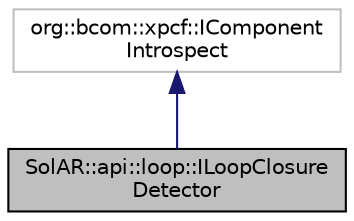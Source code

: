 digraph "SolAR::api::loop::ILoopClosureDetector"
{
 // LATEX_PDF_SIZE
  edge [fontname="Helvetica",fontsize="10",labelfontname="Helvetica",labelfontsize="10"];
  node [fontname="Helvetica",fontsize="10",shape=record];
  Node1 [label="SolAR::api::loop::ILoopClosure\lDetector",height=0.2,width=0.4,color="black", fillcolor="grey75", style="filled", fontcolor="black",tooltip="Detect a loop closure from a given keyframe. UUID: a267c93a-c1c6-11ea-b3de-0242ac130004"];
  Node2 -> Node1 [dir="back",color="midnightblue",fontsize="10",style="solid",fontname="Helvetica"];
  Node2 [label="org::bcom::xpcf::IComponent\lIntrospect",height=0.2,width=0.4,color="grey75", fillcolor="white", style="filled",tooltip=" "];
}
